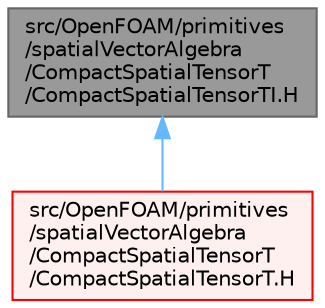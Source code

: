 digraph "src/OpenFOAM/primitives/spatialVectorAlgebra/CompactSpatialTensorT/CompactSpatialTensorTI.H"
{
 // LATEX_PDF_SIZE
  bgcolor="transparent";
  edge [fontname=Helvetica,fontsize=10,labelfontname=Helvetica,labelfontsize=10];
  node [fontname=Helvetica,fontsize=10,shape=box,height=0.2,width=0.4];
  Node1 [id="Node000001",label="src/OpenFOAM/primitives\l/spatialVectorAlgebra\l/CompactSpatialTensorT\l/CompactSpatialTensorTI.H",height=0.2,width=0.4,color="gray40", fillcolor="grey60", style="filled", fontcolor="black",tooltip=" "];
  Node1 -> Node2 [id="edge1_Node000001_Node000002",dir="back",color="steelblue1",style="solid",tooltip=" "];
  Node2 [id="Node000002",label="src/OpenFOAM/primitives\l/spatialVectorAlgebra\l/CompactSpatialTensorT\l/CompactSpatialTensorT.H",height=0.2,width=0.4,color="red", fillcolor="#FFF0F0", style="filled",URL="$CompactSpatialTensorT_8H.html",tooltip=" "];
}

